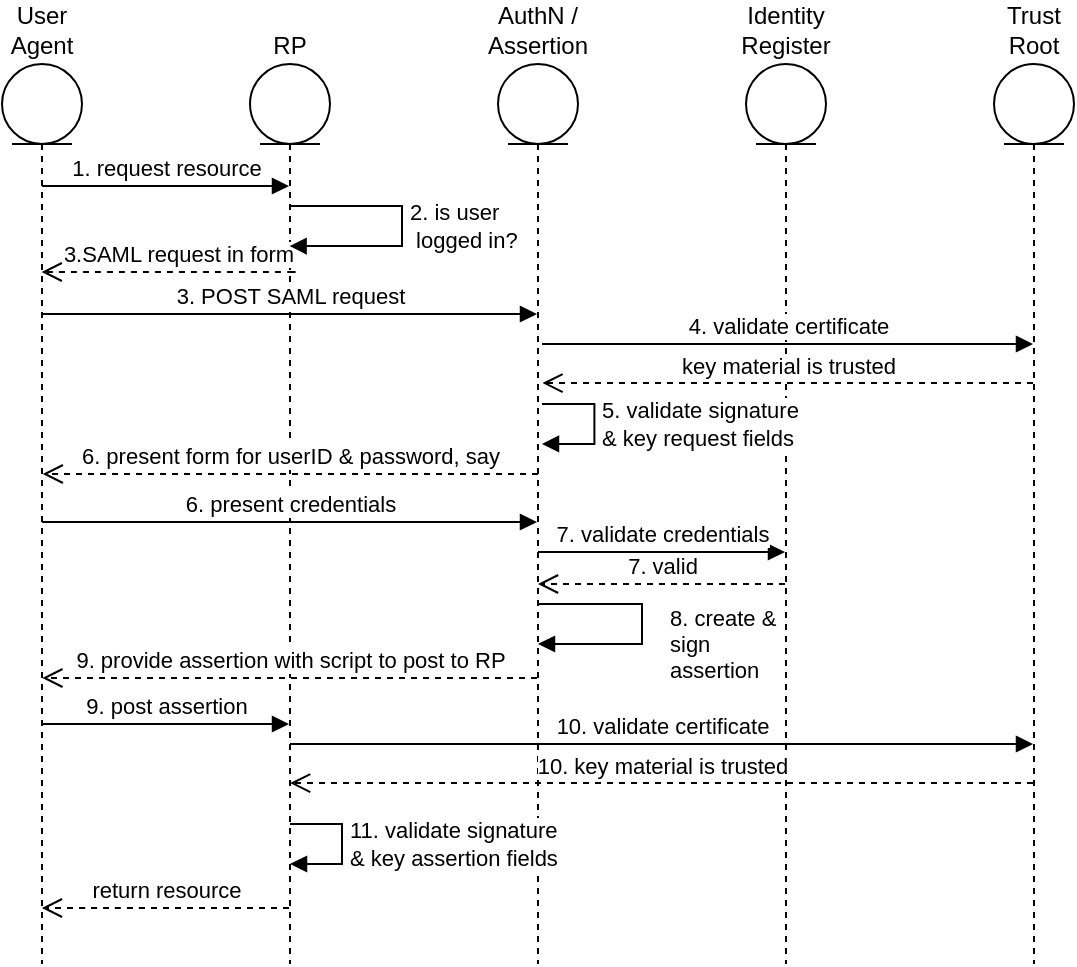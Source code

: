 <mxfile version="14.6.13" type="device"><diagram id="csiS4OGFFohKvECECcdk" name="Page-1"><mxGraphModel dx="1246" dy="999" grid="1" gridSize="10" guides="1" tooltips="1" connect="1" arrows="1" fold="1" page="1" pageScale="1" pageWidth="1100" pageHeight="850" math="0" shadow="0"><root><mxCell id="0"/><mxCell id="1" parent="0"/><mxCell id="HSp5xC8OxQv8_ELsaIen-9" value="User Agent" style="shape=umlLifeline;participant=umlEntity;perimeter=lifelinePerimeter;whiteSpace=wrap;html=1;container=1;collapsible=0;recursiveResize=0;verticalAlign=bottom;spacingTop=36;outlineConnect=0;flipH=0;labelPosition=center;verticalLabelPosition=top;align=center;" vertex="1" parent="1"><mxGeometry x="140" y="90" width="40" height="450" as="geometry"/></mxCell><mxCell id="HSp5xC8OxQv8_ELsaIen-23" value="RP" style="shape=umlLifeline;participant=umlEntity;perimeter=lifelinePerimeter;whiteSpace=wrap;html=1;container=1;collapsible=0;recursiveResize=0;verticalAlign=bottom;spacingTop=36;outlineConnect=0;flipH=0;labelPosition=center;verticalLabelPosition=top;align=center;" vertex="1" parent="1"><mxGeometry x="264" y="90" width="40" height="450" as="geometry"/></mxCell><mxCell id="HSp5xC8OxQv8_ELsaIen-24" value="AuthN / Assertion" style="shape=umlLifeline;participant=umlEntity;perimeter=lifelinePerimeter;whiteSpace=wrap;html=1;container=1;collapsible=0;recursiveResize=0;verticalAlign=bottom;spacingTop=36;outlineConnect=0;flipH=0;labelPosition=center;verticalLabelPosition=top;align=center;" vertex="1" parent="1"><mxGeometry x="388" y="90" width="40" height="450" as="geometry"/></mxCell><mxCell id="HSp5xC8OxQv8_ELsaIen-26" value="1. request resource" style="html=1;verticalAlign=bottom;endArrow=block;" edge="1" parent="1"><mxGeometry width="80" relative="1" as="geometry"><mxPoint x="160" y="151" as="sourcePoint"/><mxPoint x="283.5" y="151" as="targetPoint"/></mxGeometry></mxCell><mxCell id="HSp5xC8OxQv8_ELsaIen-27" value="3.SAML request in form" style="html=1;verticalAlign=bottom;endArrow=open;dashed=1;endSize=8;" edge="1" parent="1"><mxGeometry relative="1" as="geometry"><mxPoint x="283.81" y="194" as="sourcePoint"/><mxPoint x="159.81" y="194" as="targetPoint"/><Array as="points"><mxPoint x="290" y="194"/></Array></mxGeometry></mxCell><mxCell id="HSp5xC8OxQv8_ELsaIen-28" value="3. POST SAML request" style="html=1;verticalAlign=bottom;endArrow=block;" edge="1" parent="1"><mxGeometry width="80" relative="1" as="geometry"><mxPoint x="160" y="215" as="sourcePoint"/><mxPoint x="407.5" y="215" as="targetPoint"/></mxGeometry></mxCell><mxCell id="HSp5xC8OxQv8_ELsaIen-29" value="6. present form for userID &amp;amp; password, say" style="html=1;verticalAlign=bottom;endArrow=open;dashed=1;endSize=8;" edge="1" parent="1"><mxGeometry relative="1" as="geometry"><mxPoint x="408" y="295" as="sourcePoint"/><mxPoint x="160.366" y="295" as="targetPoint"/></mxGeometry></mxCell><mxCell id="HSp5xC8OxQv8_ELsaIen-30" value="6. present credentials" style="html=1;verticalAlign=bottom;endArrow=block;" edge="1" parent="1" target="HSp5xC8OxQv8_ELsaIen-24"><mxGeometry width="80" relative="1" as="geometry"><mxPoint x="160.024" y="319" as="sourcePoint"/><mxPoint x="449" y="319.05" as="targetPoint"/><Array as="points"><mxPoint x="370" y="319"/></Array></mxGeometry></mxCell><mxCell id="HSp5xC8OxQv8_ELsaIen-32" value="8. create &amp;amp;&lt;br&gt;sign&lt;br&gt;assertion" style="edgeStyle=orthogonalEdgeStyle;html=1;align=left;spacingLeft=2;endArrow=block;rounded=0;" edge="1" target="HSp5xC8OxQv8_ELsaIen-24" parent="1" source="HSp5xC8OxQv8_ELsaIen-24"><mxGeometry x="0.161" y="-10" relative="1" as="geometry"><mxPoint x="450" y="360" as="sourcePoint"/><Array as="points"><mxPoint x="460" y="360"/><mxPoint x="460" y="380"/></Array><mxPoint x="455" y="380" as="targetPoint"/><mxPoint x="10" y="10" as="offset"/></mxGeometry></mxCell><mxCell id="HSp5xC8OxQv8_ELsaIen-33" value="9. provide assertion with script to post to RP" style="html=1;verticalAlign=bottom;endArrow=open;dashed=1;endSize=8;" edge="1" parent="1" source="HSp5xC8OxQv8_ELsaIen-24"><mxGeometry relative="1" as="geometry"><mxPoint x="426.5" y="397" as="sourcePoint"/><mxPoint x="160.167" y="397" as="targetPoint"/></mxGeometry></mxCell><mxCell id="HSp5xC8OxQv8_ELsaIen-34" value="9. post assertion" style="html=1;verticalAlign=bottom;endArrow=block;" edge="1" parent="1" target="HSp5xC8OxQv8_ELsaIen-23"><mxGeometry width="80" relative="1" as="geometry"><mxPoint x="160" y="420" as="sourcePoint"/><mxPoint x="240" y="420" as="targetPoint"/></mxGeometry></mxCell><mxCell id="HSp5xC8OxQv8_ELsaIen-35" value="11. validate signature&amp;nbsp;&lt;br&gt;&amp;amp; key assertion fields" style="edgeStyle=orthogonalEdgeStyle;html=1;align=left;spacingLeft=2;endArrow=none;rounded=0;startArrow=block;startFill=1;endFill=0;" edge="1" parent="1" source="HSp5xC8OxQv8_ELsaIen-23" target="HSp5xC8OxQv8_ELsaIen-23"><mxGeometry relative="1" as="geometry"><mxPoint x="310" y="440" as="sourcePoint"/><Array as="points"><mxPoint x="310" y="490"/><mxPoint x="310" y="470"/></Array><mxPoint x="315" y="460" as="targetPoint"/></mxGeometry></mxCell><mxCell id="HSp5xC8OxQv8_ELsaIen-36" value="return resource" style="html=1;verticalAlign=bottom;endArrow=open;dashed=1;endSize=8;" edge="1" parent="1"><mxGeometry relative="1" as="geometry"><mxPoint x="283.5" y="512" as="sourcePoint"/><mxPoint x="159.929" y="512" as="targetPoint"/><Array as="points"><mxPoint x="230" y="512"/><mxPoint x="200" y="512"/><mxPoint x="190" y="512"/></Array></mxGeometry></mxCell><mxCell id="HSp5xC8OxQv8_ELsaIen-38" value="2. is user&lt;br&gt;&amp;nbsp;logged in?&amp;nbsp;" style="edgeStyle=orthogonalEdgeStyle;html=1;align=left;spacingLeft=2;endArrow=block;rounded=0;" edge="1" parent="1"><mxGeometry relative="1" as="geometry"><mxPoint x="283.81" y="161.034" as="sourcePoint"/><Array as="points"><mxPoint x="340" y="161"/><mxPoint x="340" y="181"/></Array><mxPoint x="283.81" y="181.034" as="targetPoint"/></mxGeometry></mxCell><mxCell id="HSp5xC8OxQv8_ELsaIen-39" value="Identity Register" style="shape=umlLifeline;participant=umlEntity;perimeter=lifelinePerimeter;whiteSpace=wrap;html=1;container=1;collapsible=0;recursiveResize=0;verticalAlign=bottom;spacingTop=36;outlineConnect=0;flipH=0;labelPosition=center;verticalLabelPosition=top;align=center;" vertex="1" parent="1"><mxGeometry x="512" y="90" width="40" height="450" as="geometry"/></mxCell><mxCell id="HSp5xC8OxQv8_ELsaIen-40" value="&lt;span style=&quot;text-align: left&quot;&gt;7. validate credentials&lt;/span&gt;" style="html=1;verticalAlign=bottom;endArrow=block;" edge="1" parent="1" source="HSp5xC8OxQv8_ELsaIen-24" target="HSp5xC8OxQv8_ELsaIen-39"><mxGeometry width="80" relative="1" as="geometry"><mxPoint x="450.024" y="334" as="sourcePoint"/><mxPoint x="559.5" y="334" as="targetPoint"/><Array as="points"><mxPoint x="480" y="334"/></Array></mxGeometry></mxCell><mxCell id="HSp5xC8OxQv8_ELsaIen-41" value="7. valid" style="html=1;verticalAlign=bottom;endArrow=open;dashed=1;endSize=8;" edge="1" parent="1" source="HSp5xC8OxQv8_ELsaIen-39" target="HSp5xC8OxQv8_ELsaIen-24"><mxGeometry relative="1" as="geometry"><mxPoint x="560" y="350" as="sourcePoint"/><mxPoint x="480" y="350" as="targetPoint"/><Array as="points"><mxPoint x="490" y="350"/></Array></mxGeometry></mxCell><mxCell id="HSp5xC8OxQv8_ELsaIen-42" value="Trust Root" style="shape=umlLifeline;participant=umlEntity;perimeter=lifelinePerimeter;whiteSpace=wrap;html=1;container=1;collapsible=0;recursiveResize=0;verticalAlign=bottom;spacingTop=36;outlineConnect=0;flipH=0;labelPosition=center;verticalLabelPosition=top;align=center;" vertex="1" parent="1"><mxGeometry x="636" y="90" width="40" height="450" as="geometry"/></mxCell><mxCell id="HSp5xC8OxQv8_ELsaIen-46" value="10. validate certificate" style="html=1;verticalAlign=bottom;endArrow=block;" edge="1" parent="1" source="HSp5xC8OxQv8_ELsaIen-23" target="HSp5xC8OxQv8_ELsaIen-42"><mxGeometry width="80" relative="1" as="geometry"><mxPoint x="280" y="440" as="sourcePoint"/><mxPoint x="590" y="450" as="targetPoint"/><Array as="points"><mxPoint x="580" y="430"/></Array></mxGeometry></mxCell><mxCell id="HSp5xC8OxQv8_ELsaIen-47" value="10. key material is trusted" style="html=1;verticalAlign=bottom;endArrow=open;dashed=1;endSize=8;entryX=0.501;entryY=0.799;entryDx=0;entryDy=0;entryPerimeter=0;" edge="1" parent="1" source="HSp5xC8OxQv8_ELsaIen-42" target="HSp5xC8OxQv8_ELsaIen-23"><mxGeometry relative="1" as="geometry"><mxPoint x="500" y="450" as="sourcePoint"/><mxPoint x="420" y="450" as="targetPoint"/></mxGeometry></mxCell><mxCell id="HSp5xC8OxQv8_ELsaIen-48" value="4. validate certificate" style="html=1;verticalAlign=bottom;endArrow=block;" edge="1" parent="1" target="HSp5xC8OxQv8_ELsaIen-42"><mxGeometry width="80" relative="1" as="geometry"><mxPoint x="410.0" y="230.0" as="sourcePoint"/><mxPoint x="781.69" y="230.0" as="targetPoint"/><Array as="points"/></mxGeometry></mxCell><mxCell id="HSp5xC8OxQv8_ELsaIen-49" value="key material is trusted" style="html=1;verticalAlign=bottom;endArrow=open;dashed=1;endSize=8;entryX=0.501;entryY=0.799;entryDx=0;entryDy=0;entryPerimeter=0;" edge="1" parent="1" source="HSp5xC8OxQv8_ELsaIen-42"><mxGeometry relative="1" as="geometry"><mxPoint x="781.69" y="249.55" as="sourcePoint"/><mxPoint x="410.23" y="249.55" as="targetPoint"/></mxGeometry></mxCell><mxCell id="HSp5xC8OxQv8_ELsaIen-50" value="5. validate signature&amp;nbsp;&lt;br&gt;&amp;amp; key request fields" style="edgeStyle=orthogonalEdgeStyle;html=1;align=left;spacingLeft=2;endArrow=none;rounded=0;startArrow=block;startFill=1;endFill=0;" edge="1" parent="1"><mxGeometry relative="1" as="geometry"><mxPoint x="410.0" y="279.996" as="sourcePoint"/><Array as="points"><mxPoint x="436.19" y="280.03"/><mxPoint x="436.19" y="260.03"/></Array><mxPoint x="410.0" y="259.996" as="targetPoint"/></mxGeometry></mxCell></root></mxGraphModel></diagram></mxfile>